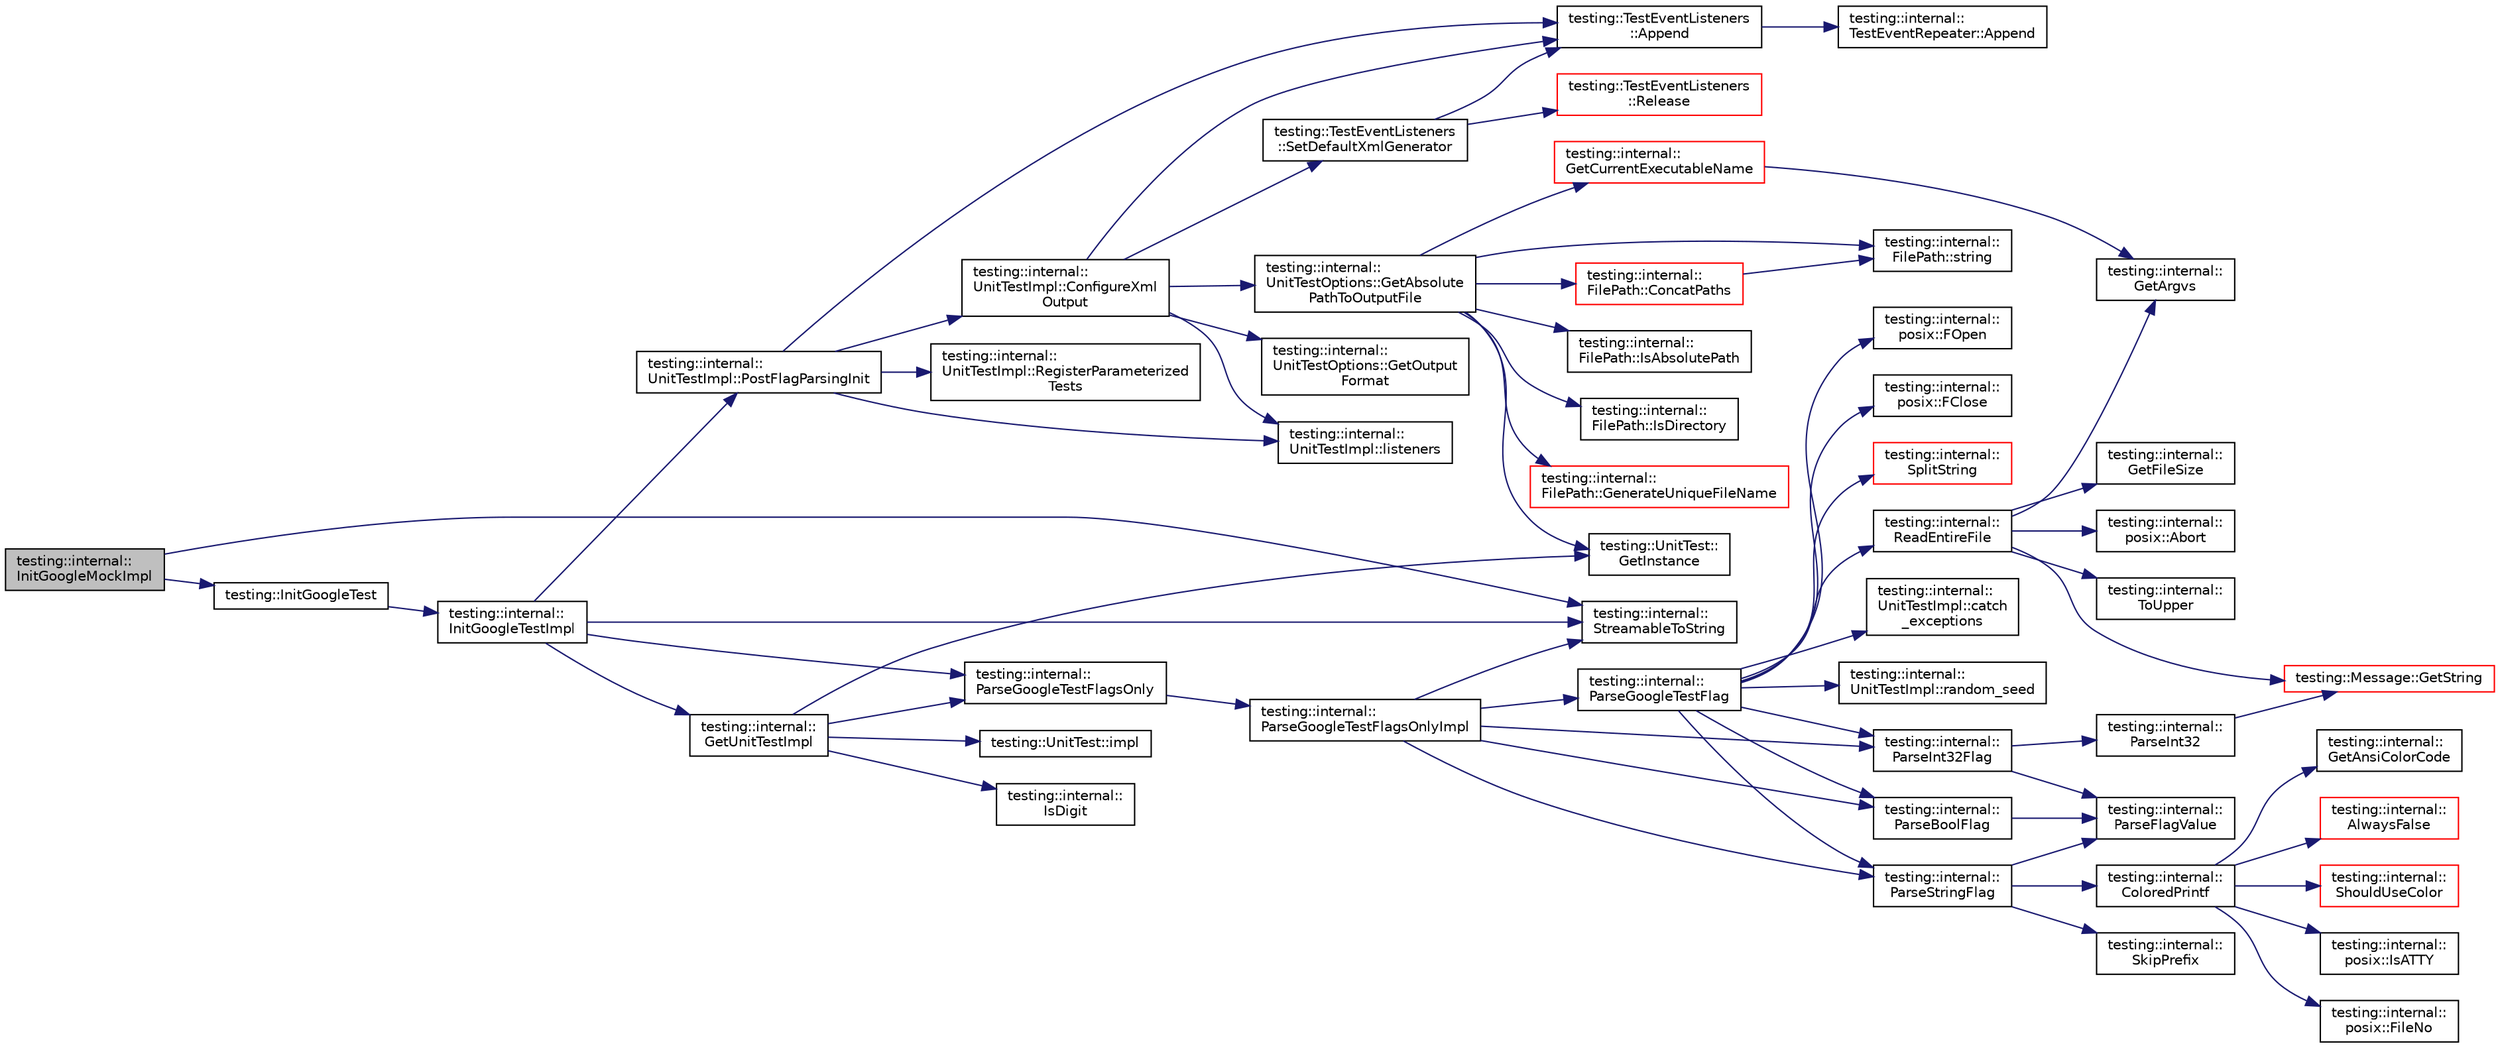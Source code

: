 digraph "testing::internal::InitGoogleMockImpl"
{
  edge [fontname="Helvetica",fontsize="10",labelfontname="Helvetica",labelfontsize="10"];
  node [fontname="Helvetica",fontsize="10",shape=record];
  rankdir="LR";
  Node1359 [label="testing::internal::\lInitGoogleMockImpl",height=0.2,width=0.4,color="black", fillcolor="grey75", style="filled", fontcolor="black"];
  Node1359 -> Node1360 [color="midnightblue",fontsize="10",style="solid",fontname="Helvetica"];
  Node1360 [label="testing::InitGoogleTest",height=0.2,width=0.4,color="black", fillcolor="white", style="filled",URL="$d0/d75/namespacetesting.html#afd726ae08c9bd16dc52f78c822d9946b"];
  Node1360 -> Node1361 [color="midnightblue",fontsize="10",style="solid",fontname="Helvetica"];
  Node1361 [label="testing::internal::\lInitGoogleTestImpl",height=0.2,width=0.4,color="black", fillcolor="white", style="filled",URL="$d0/da7/namespacetesting_1_1internal.html#ac3c6fa93391768aa91c6238b31aaeeb5"];
  Node1361 -> Node1362 [color="midnightblue",fontsize="10",style="solid",fontname="Helvetica"];
  Node1362 [label="testing::internal::\lStreamableToString",height=0.2,width=0.4,color="black", fillcolor="white", style="filled",URL="$d0/da7/namespacetesting_1_1internal.html#aad4beed95d0846e6ffc5da0978ef3bb9"];
  Node1361 -> Node1363 [color="midnightblue",fontsize="10",style="solid",fontname="Helvetica"];
  Node1363 [label="testing::internal::\lParseGoogleTestFlagsOnly",height=0.2,width=0.4,color="black", fillcolor="white", style="filled",URL="$d0/da7/namespacetesting_1_1internal.html#a472880afbcc592a41e3d623e2dec8412"];
  Node1363 -> Node1364 [color="midnightblue",fontsize="10",style="solid",fontname="Helvetica"];
  Node1364 [label="testing::internal::\lParseGoogleTestFlagsOnlyImpl",height=0.2,width=0.4,color="black", fillcolor="white", style="filled",URL="$d0/da7/namespacetesting_1_1internal.html#ae4c46ce8c3d016848fff52cc5133f2ac"];
  Node1364 -> Node1362 [color="midnightblue",fontsize="10",style="solid",fontname="Helvetica"];
  Node1364 -> Node1365 [color="midnightblue",fontsize="10",style="solid",fontname="Helvetica"];
  Node1365 [label="testing::internal::\lParseBoolFlag",height=0.2,width=0.4,color="black", fillcolor="white", style="filled",URL="$d0/da7/namespacetesting_1_1internal.html#ada3b98e7cfe93f4ba2053c470d9e3e51"];
  Node1365 -> Node1366 [color="midnightblue",fontsize="10",style="solid",fontname="Helvetica"];
  Node1366 [label="testing::internal::\lParseFlagValue",height=0.2,width=0.4,color="black", fillcolor="white", style="filled",URL="$d0/da7/namespacetesting_1_1internal.html#a8bfd56af5e4a89bfb76f7e1723e41b03"];
  Node1364 -> Node1367 [color="midnightblue",fontsize="10",style="solid",fontname="Helvetica"];
  Node1367 [label="testing::internal::\lParseInt32Flag",height=0.2,width=0.4,color="black", fillcolor="white", style="filled",URL="$d0/da7/namespacetesting_1_1internal.html#ae3449e173767750b613114ceac6d916a"];
  Node1367 -> Node1366 [color="midnightblue",fontsize="10",style="solid",fontname="Helvetica"];
  Node1367 -> Node1368 [color="midnightblue",fontsize="10",style="solid",fontname="Helvetica"];
  Node1368 [label="testing::internal::\lParseInt32",height=0.2,width=0.4,color="black", fillcolor="white", style="filled",URL="$d0/da7/namespacetesting_1_1internal.html#ac06fc81336a3d80755f4020d34321766"];
  Node1368 -> Node1369 [color="midnightblue",fontsize="10",style="solid",fontname="Helvetica"];
  Node1369 [label="testing::Message::GetString",height=0.2,width=0.4,color="red", fillcolor="white", style="filled",URL="$d2/da9/classtesting_1_1_message.html#a2cdc4df62bdcc9df37651a1cf527704e"];
  Node1364 -> Node1372 [color="midnightblue",fontsize="10",style="solid",fontname="Helvetica"];
  Node1372 [label="testing::internal::\lParseStringFlag",height=0.2,width=0.4,color="black", fillcolor="white", style="filled",URL="$d0/da7/namespacetesting_1_1internal.html#aa4ce312efaaf7a97aac2303173afe021"];
  Node1372 -> Node1366 [color="midnightblue",fontsize="10",style="solid",fontname="Helvetica"];
  Node1372 -> Node1373 [color="midnightblue",fontsize="10",style="solid",fontname="Helvetica"];
  Node1373 [label="testing::internal::\lSkipPrefix",height=0.2,width=0.4,color="black", fillcolor="white", style="filled",URL="$d0/da7/namespacetesting_1_1internal.html#a244d9a3765727306b597b8992ab84036"];
  Node1372 -> Node1374 [color="midnightblue",fontsize="10",style="solid",fontname="Helvetica"];
  Node1374 [label="testing::internal::\lColoredPrintf",height=0.2,width=0.4,color="black", fillcolor="white", style="filled",URL="$d0/da7/namespacetesting_1_1internal.html#adef3055706176001364e54eb73a87e31"];
  Node1374 -> Node1375 [color="midnightblue",fontsize="10",style="solid",fontname="Helvetica"];
  Node1375 [label="testing::internal::\lAlwaysFalse",height=0.2,width=0.4,color="red", fillcolor="white", style="filled",URL="$d0/da7/namespacetesting_1_1internal.html#a4b24c851ab13569b1b15b3d259b60d2e"];
  Node1374 -> Node1378 [color="midnightblue",fontsize="10",style="solid",fontname="Helvetica"];
  Node1378 [label="testing::internal::\lShouldUseColor",height=0.2,width=0.4,color="red", fillcolor="white", style="filled",URL="$d0/da7/namespacetesting_1_1internal.html#ac1db1b4603967a6c4404f31cbbac31a6"];
  Node1374 -> Node1383 [color="midnightblue",fontsize="10",style="solid",fontname="Helvetica"];
  Node1383 [label="testing::internal::\lposix::IsATTY",height=0.2,width=0.4,color="black", fillcolor="white", style="filled",URL="$d0/d81/namespacetesting_1_1internal_1_1posix.html#a16ebe936b3a8ea462a94191635aedc27"];
  Node1374 -> Node1384 [color="midnightblue",fontsize="10",style="solid",fontname="Helvetica"];
  Node1384 [label="testing::internal::\lposix::FileNo",height=0.2,width=0.4,color="black", fillcolor="white", style="filled",URL="$d0/d81/namespacetesting_1_1internal_1_1posix.html#a3117b067e1f942a2031e666953120ccc"];
  Node1374 -> Node1385 [color="midnightblue",fontsize="10",style="solid",fontname="Helvetica"];
  Node1385 [label="testing::internal::\lGetAnsiColorCode",height=0.2,width=0.4,color="black", fillcolor="white", style="filled",URL="$d0/da7/namespacetesting_1_1internal.html#a0aefb9deb60e90f19c236559837303d8"];
  Node1364 -> Node1386 [color="midnightblue",fontsize="10",style="solid",fontname="Helvetica"];
  Node1386 [label="testing::internal::\lParseGoogleTestFlag",height=0.2,width=0.4,color="black", fillcolor="white", style="filled",URL="$d0/da7/namespacetesting_1_1internal.html#afccff08aa2b1ede0dd32c1364a5dee42"];
  Node1386 -> Node1365 [color="midnightblue",fontsize="10",style="solid",fontname="Helvetica"];
  Node1386 -> Node1387 [color="midnightblue",fontsize="10",style="solid",fontname="Helvetica"];
  Node1387 [label="testing::internal::\lUnitTestImpl::catch\l_exceptions",height=0.2,width=0.4,color="black", fillcolor="white", style="filled",URL="$d7/dda/classtesting_1_1internal_1_1_unit_test_impl.html#aa311b980783a9cfb547831f7b19e3f3a"];
  Node1386 -> Node1372 [color="midnightblue",fontsize="10",style="solid",fontname="Helvetica"];
  Node1386 -> Node1367 [color="midnightblue",fontsize="10",style="solid",fontname="Helvetica"];
  Node1386 -> Node1388 [color="midnightblue",fontsize="10",style="solid",fontname="Helvetica"];
  Node1388 [label="testing::internal::\lUnitTestImpl::random_seed",height=0.2,width=0.4,color="black", fillcolor="white", style="filled",URL="$d7/dda/classtesting_1_1internal_1_1_unit_test_impl.html#a625b9fb6d17b008c44fc902255e6343c"];
  Node1386 -> Node1389 [color="midnightblue",fontsize="10",style="solid",fontname="Helvetica"];
  Node1389 [label="testing::internal::\lposix::FOpen",height=0.2,width=0.4,color="black", fillcolor="white", style="filled",URL="$d0/d81/namespacetesting_1_1internal_1_1posix.html#a4042201dcc4932641d484e7ddf94de7d"];
  Node1386 -> Node1390 [color="midnightblue",fontsize="10",style="solid",fontname="Helvetica"];
  Node1390 [label="testing::internal::\lReadEntireFile",height=0.2,width=0.4,color="black", fillcolor="white", style="filled",URL="$d0/da7/namespacetesting_1_1internal.html#a2cc0be60c54a8701423fe5297e1349ee"];
  Node1390 -> Node1391 [color="midnightblue",fontsize="10",style="solid",fontname="Helvetica"];
  Node1391 [label="testing::internal::\lGetFileSize",height=0.2,width=0.4,color="black", fillcolor="white", style="filled",URL="$d0/da7/namespacetesting_1_1internal.html#a06ca3f65f5e85c9ce7299b9e4cd52408"];
  Node1390 -> Node1392 [color="midnightblue",fontsize="10",style="solid",fontname="Helvetica"];
  Node1392 [label="testing::internal::\lGetArgvs",height=0.2,width=0.4,color="black", fillcolor="white", style="filled",URL="$d0/da7/namespacetesting_1_1internal.html#a344160f771a3b754fa4e54b6e9846b23"];
  Node1390 -> Node1382 [color="midnightblue",fontsize="10",style="solid",fontname="Helvetica"];
  Node1382 [label="testing::internal::\lposix::Abort",height=0.2,width=0.4,color="black", fillcolor="white", style="filled",URL="$d0/d81/namespacetesting_1_1internal_1_1posix.html#a69b8278c59359dd6a6f941b4643db9fb"];
  Node1390 -> Node1393 [color="midnightblue",fontsize="10",style="solid",fontname="Helvetica"];
  Node1393 [label="testing::internal::\lToUpper",height=0.2,width=0.4,color="black", fillcolor="white", style="filled",URL="$d0/da7/namespacetesting_1_1internal.html#ac1b876a8133895bd553d4780ecaa1e3a"];
  Node1390 -> Node1369 [color="midnightblue",fontsize="10",style="solid",fontname="Helvetica"];
  Node1386 -> Node1394 [color="midnightblue",fontsize="10",style="solid",fontname="Helvetica"];
  Node1394 [label="testing::internal::\lposix::FClose",height=0.2,width=0.4,color="black", fillcolor="white", style="filled",URL="$d0/d81/namespacetesting_1_1internal_1_1posix.html#af4beeaaa8d62916d5e3b644a1ddfbd6b"];
  Node1386 -> Node1395 [color="midnightblue",fontsize="10",style="solid",fontname="Helvetica"];
  Node1395 [label="testing::internal::\lSplitString",height=0.2,width=0.4,color="red", fillcolor="white", style="filled",URL="$d0/da7/namespacetesting_1_1internal.html#a8eb8eddf760375a490e007b20777ec56"];
  Node1361 -> Node1396 [color="midnightblue",fontsize="10",style="solid",fontname="Helvetica"];
  Node1396 [label="testing::internal::\lGetUnitTestImpl",height=0.2,width=0.4,color="black", fillcolor="white", style="filled",URL="$d0/da7/namespacetesting_1_1internal.html#a9bd0caf5d16512de38b39599c13ee634"];
  Node1396 -> Node1397 [color="midnightblue",fontsize="10",style="solid",fontname="Helvetica"];
  Node1397 [label="testing::UnitTest::\lGetInstance",height=0.2,width=0.4,color="black", fillcolor="white", style="filled",URL="$d7/d47/classtesting_1_1_unit_test.html#a24192400b70b3b946746954e9574fb8e"];
  Node1396 -> Node1398 [color="midnightblue",fontsize="10",style="solid",fontname="Helvetica"];
  Node1398 [label="testing::UnitTest::impl",height=0.2,width=0.4,color="black", fillcolor="white", style="filled",URL="$d7/d47/classtesting_1_1_unit_test.html#a4df5d11a58affb337d7fa62eaa07690e"];
  Node1396 -> Node1363 [color="midnightblue",fontsize="10",style="solid",fontname="Helvetica"];
  Node1396 -> Node1399 [color="midnightblue",fontsize="10",style="solid",fontname="Helvetica"];
  Node1399 [label="testing::internal::\lIsDigit",height=0.2,width=0.4,color="black", fillcolor="white", style="filled",URL="$d0/da7/namespacetesting_1_1internal.html#a4bd96b7fa6486802d33ddc217af55a39"];
  Node1361 -> Node1400 [color="midnightblue",fontsize="10",style="solid",fontname="Helvetica"];
  Node1400 [label="testing::internal::\lUnitTestImpl::PostFlagParsingInit",height=0.2,width=0.4,color="black", fillcolor="white", style="filled",URL="$d7/dda/classtesting_1_1internal_1_1_unit_test_impl.html#a772894193104b1b2516f16e6ff813168"];
  Node1400 -> Node1401 [color="midnightblue",fontsize="10",style="solid",fontname="Helvetica"];
  Node1401 [label="testing::internal::\lUnitTestImpl::listeners",height=0.2,width=0.4,color="black", fillcolor="white", style="filled",URL="$d7/dda/classtesting_1_1internal_1_1_unit_test_impl.html#a67211f8475936f88d0e4d30f841c0da4"];
  Node1400 -> Node1402 [color="midnightblue",fontsize="10",style="solid",fontname="Helvetica"];
  Node1402 [label="testing::TestEventListeners\l::Append",height=0.2,width=0.4,color="black", fillcolor="white", style="filled",URL="$df/dab/classtesting_1_1_test_event_listeners.html#a1207dce74d64c1c39ffa6105560536a0"];
  Node1402 -> Node1403 [color="midnightblue",fontsize="10",style="solid",fontname="Helvetica"];
  Node1403 [label="testing::internal::\lTestEventRepeater::Append",height=0.2,width=0.4,color="black", fillcolor="white", style="filled",URL="$d2/d7d/classtesting_1_1internal_1_1_test_event_repeater.html#ad154ce021881721a5c46994316b14cb1"];
  Node1400 -> Node1404 [color="midnightblue",fontsize="10",style="solid",fontname="Helvetica"];
  Node1404 [label="testing::internal::\lUnitTestImpl::RegisterParameterized\lTests",height=0.2,width=0.4,color="black", fillcolor="white", style="filled",URL="$d7/dda/classtesting_1_1internal_1_1_unit_test_impl.html#af84d2515f1a272a8783f00a3e8c0aff8"];
  Node1400 -> Node1405 [color="midnightblue",fontsize="10",style="solid",fontname="Helvetica"];
  Node1405 [label="testing::internal::\lUnitTestImpl::ConfigureXml\lOutput",height=0.2,width=0.4,color="black", fillcolor="white", style="filled",URL="$d7/dda/classtesting_1_1internal_1_1_unit_test_impl.html#a21cd7b2928de03a55b5252f29dd5ae6d"];
  Node1405 -> Node1406 [color="midnightblue",fontsize="10",style="solid",fontname="Helvetica"];
  Node1406 [label="testing::internal::\lUnitTestOptions::GetOutput\lFormat",height=0.2,width=0.4,color="black", fillcolor="white", style="filled",URL="$d9/df0/classtesting_1_1internal_1_1_unit_test_options.html#ae7413a21296d885c6924650b51ac4f6d"];
  Node1405 -> Node1401 [color="midnightblue",fontsize="10",style="solid",fontname="Helvetica"];
  Node1405 -> Node1407 [color="midnightblue",fontsize="10",style="solid",fontname="Helvetica"];
  Node1407 [label="testing::TestEventListeners\l::SetDefaultXmlGenerator",height=0.2,width=0.4,color="black", fillcolor="white", style="filled",URL="$df/dab/classtesting_1_1_test_event_listeners.html#a36dbac47563ef8bb78cb467d11f5b4d9"];
  Node1407 -> Node1408 [color="midnightblue",fontsize="10",style="solid",fontname="Helvetica"];
  Node1408 [label="testing::TestEventListeners\l::Release",height=0.2,width=0.4,color="red", fillcolor="white", style="filled",URL="$df/dab/classtesting_1_1_test_event_listeners.html#a038c9fa1975f84d6f3d25b52bc7bccdd"];
  Node1407 -> Node1402 [color="midnightblue",fontsize="10",style="solid",fontname="Helvetica"];
  Node1405 -> Node1410 [color="midnightblue",fontsize="10",style="solid",fontname="Helvetica"];
  Node1410 [label="testing::internal::\lUnitTestOptions::GetAbsolute\lPathToOutputFile",height=0.2,width=0.4,color="black", fillcolor="white", style="filled",URL="$d9/df0/classtesting_1_1internal_1_1_unit_test_options.html#a993fb30ad66104158c8c0ac508daca3f"];
  Node1410 -> Node1411 [color="midnightblue",fontsize="10",style="solid",fontname="Helvetica"];
  Node1411 [label="testing::internal::\lFilePath::ConcatPaths",height=0.2,width=0.4,color="red", fillcolor="white", style="filled",URL="$de/d14/classtesting_1_1internal_1_1_file_path.html#ac9d57987f60ac43f0c57b89e333e531e"];
  Node1411 -> Node1416 [color="midnightblue",fontsize="10",style="solid",fontname="Helvetica"];
  Node1416 [label="testing::internal::\lFilePath::string",height=0.2,width=0.4,color="black", fillcolor="white", style="filled",URL="$de/d14/classtesting_1_1internal_1_1_file_path.html#ab1d58734f2e179264eb6353fea57361d"];
  Node1410 -> Node1397 [color="midnightblue",fontsize="10",style="solid",fontname="Helvetica"];
  Node1410 -> Node1416 [color="midnightblue",fontsize="10",style="solid",fontname="Helvetica"];
  Node1410 -> Node1417 [color="midnightblue",fontsize="10",style="solid",fontname="Helvetica"];
  Node1417 [label="testing::internal::\lFilePath::IsAbsolutePath",height=0.2,width=0.4,color="black", fillcolor="white", style="filled",URL="$de/d14/classtesting_1_1internal_1_1_file_path.html#ae17e5581e7996021e598851fe947df9c"];
  Node1410 -> Node1414 [color="midnightblue",fontsize="10",style="solid",fontname="Helvetica"];
  Node1414 [label="testing::internal::\lFilePath::IsDirectory",height=0.2,width=0.4,color="black", fillcolor="white", style="filled",URL="$de/d14/classtesting_1_1internal_1_1_file_path.html#a73fc042ad65e85bbecb956eb4603a6f2"];
  Node1410 -> Node1418 [color="midnightblue",fontsize="10",style="solid",fontname="Helvetica"];
  Node1418 [label="testing::internal::\lFilePath::GenerateUniqueFileName",height=0.2,width=0.4,color="red", fillcolor="white", style="filled",URL="$de/d14/classtesting_1_1internal_1_1_file_path.html#a2280a77adb394cf80bb5f73fc292e8c8"];
  Node1410 -> Node1423 [color="midnightblue",fontsize="10",style="solid",fontname="Helvetica"];
  Node1423 [label="testing::internal::\lGetCurrentExecutableName",height=0.2,width=0.4,color="red", fillcolor="white", style="filled",URL="$d0/da7/namespacetesting_1_1internal.html#a7a2bbf069f75bc99873976ad6fc356ad"];
  Node1423 -> Node1392 [color="midnightblue",fontsize="10",style="solid",fontname="Helvetica"];
  Node1405 -> Node1402 [color="midnightblue",fontsize="10",style="solid",fontname="Helvetica"];
  Node1359 -> Node1362 [color="midnightblue",fontsize="10",style="solid",fontname="Helvetica"];
}
